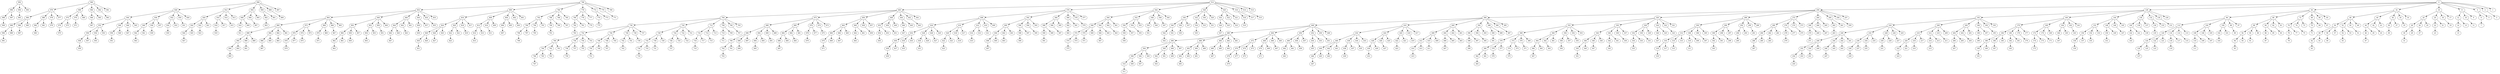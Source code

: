 digraph{
992->996
992->994
992->993
994->995
996->998
996->997
998->999
960->976
960->968
960->964
960->962
960->961
962->963
964->966
964->965
966->967
968->972
968->970
968->969
970->971
972->974
972->973
974->975
976->984
976->980
976->978
976->977
978->979
980->982
980->981
982->983
984->988
984->986
984->985
986->987
988->990
988->989
990->991
896->928
896->912
896->904
896->900
896->898
896->897
898->899
900->902
900->901
902->903
904->908
904->906
904->905
906->907
908->910
908->909
910->911
912->920
912->916
912->914
912->913
914->915
916->918
916->917
918->919
920->924
920->922
920->921
922->923
924->926
924->925
926->927
928->944
928->936
928->932
928->930
928->929
930->931
932->934
932->933
934->935
936->940
936->938
936->937
938->939
940->942
940->941
942->943
944->952
944->948
944->946
944->945
946->947
948->950
948->949
950->951
952->956
952->954
952->953
954->955
956->958
956->957
958->959
768->832
768->800
768->784
768->776
768->772
768->770
768->769
770->771
772->774
772->773
774->775
776->780
776->778
776->777
778->779
780->782
780->781
782->783
784->792
784->788
784->786
784->785
786->787
788->790
788->789
790->791
792->796
792->794
792->793
794->795
796->798
796->797
798->799
800->816
800->808
800->804
800->802
800->801
802->803
804->806
804->805
806->807
808->812
808->810
808->809
810->811
812->814
812->813
814->815
816->824
816->820
816->818
816->817
818->819
820->822
820->821
822->823
824->828
824->826
824->825
826->827
828->830
828->829
830->831
832->864
832->848
832->840
832->836
832->834
832->833
834->835
836->838
836->837
838->839
840->844
840->842
840->841
842->843
844->846
844->845
846->847
848->856
848->852
848->850
848->849
850->851
852->854
852->853
854->855
856->860
856->858
856->857
858->859
860->862
860->861
862->863
864->880
864->872
864->868
864->866
864->865
866->867
868->870
868->869
870->871
872->876
872->874
872->873
874->875
876->878
876->877
878->879
880->888
880->884
880->882
880->881
882->883
884->886
884->885
886->887
888->892
888->890
888->889
890->891
892->894
892->893
894->895
512->640
512->576
512->544
512->528
512->520
512->516
512->514
512->513
514->515
516->518
516->517
518->519
520->524
520->522
520->521
522->523
524->526
524->525
526->527
528->536
528->532
528->530
528->529
530->531
532->534
532->533
534->535
536->540
536->538
536->537
538->539
540->542
540->541
542->543
544->560
544->552
544->548
544->546
544->545
546->547
548->550
548->549
550->551
552->556
552->554
552->553
554->555
556->558
556->557
558->559
560->568
560->564
560->562
560->561
562->563
564->566
564->565
566->567
568->572
568->570
568->569
570->571
572->574
572->573
574->575
576->608
576->592
576->584
576->580
576->578
576->577
578->579
580->582
580->581
582->583
584->588
584->586
584->585
586->587
588->590
588->589
590->591
592->600
592->596
592->594
592->593
594->595
596->598
596->597
598->599
600->604
600->602
600->601
602->603
604->606
604->605
606->607
608->624
608->616
608->612
608->610
608->609
610->611
612->614
612->613
614->615
616->620
616->618
616->617
618->619
620->622
620->621
622->623
624->632
624->628
624->626
624->625
626->627
628->630
628->629
630->631
632->636
632->634
632->633
634->635
636->638
636->637
638->639
640->704
640->672
640->656
640->648
640->644
640->642
640->641
642->643
644->646
644->645
646->647
648->652
648->650
648->649
650->651
652->654
652->653
654->655
656->664
656->660
656->658
656->657
658->659
660->662
660->661
662->663
664->668
664->666
664->665
666->667
668->670
668->669
670->671
672->688
672->680
672->676
672->674
672->673
674->675
676->678
676->677
678->679
680->684
680->682
680->681
682->683
684->686
684->685
686->687
688->696
688->692
688->690
688->689
690->691
692->694
692->693
694->695
696->700
696->698
696->697
698->699
700->702
700->701
702->703
704->736
704->720
704->712
704->708
704->706
704->705
706->707
708->710
708->709
710->711
712->716
712->714
712->713
714->715
716->718
716->717
718->719
720->728
720->724
720->722
720->721
722->723
724->726
724->725
726->727
728->732
728->730
728->729
730->731
732->734
732->733
734->735
736->752
736->744
736->740
736->738
736->737
738->739
740->742
740->741
742->743
744->748
744->746
744->745
746->747
748->750
748->749
750->751
752->760
752->756
752->754
752->753
754->755
756->758
756->757
758->759
760->764
760->762
760->761
762->763
764->766
764->765
766->767
0->256
0->128
0->64
0->32
0->16
0->8
0->4
0->2
0->1
2->3
4->6
4->5
6->7
8->12
8->10
8->9
10->11
12->14
12->13
14->15
16->24
16->20
16->18
16->17
18->19
20->22
20->21
22->23
24->28
24->26
24->25
26->27
28->30
28->29
30->31
32->48
32->40
32->36
32->34
32->33
34->35
36->38
36->37
38->39
40->44
40->42
40->41
42->43
44->46
44->45
46->47
48->56
48->52
48->50
48->49
50->51
52->54
52->53
54->55
56->60
56->58
56->57
58->59
60->62
60->61
62->63
64->96
64->80
64->72
64->68
64->66
64->65
66->67
68->70
68->69
70->71
72->76
72->74
72->73
74->75
76->78
76->77
78->79
80->88
80->84
80->82
80->81
82->83
84->86
84->85
86->87
88->92
88->90
88->89
90->91
92->94
92->93
94->95
96->112
96->104
96->100
96->98
96->97
98->99
100->102
100->101
102->103
104->108
104->106
104->105
106->107
108->110
108->109
110->111
112->120
112->116
112->114
112->113
114->115
116->118
116->117
118->119
120->124
120->122
120->121
122->123
124->126
124->125
126->127
128->192
128->160
128->144
128->136
128->132
128->130
128->129
130->131
132->134
132->133
134->135
136->140
136->138
136->137
138->139
140->142
140->141
142->143
144->152
144->148
144->146
144->145
146->147
148->150
148->149
150->151
152->156
152->154
152->153
154->155
156->158
156->157
158->159
160->176
160->168
160->164
160->162
160->161
162->163
164->166
164->165
166->167
168->172
168->170
168->169
170->171
172->174
172->173
174->175
176->184
176->180
176->178
176->177
178->179
180->182
180->181
182->183
184->188
184->186
184->185
186->187
188->190
188->189
190->191
192->224
192->208
192->200
192->196
192->194
192->193
194->195
196->198
196->197
198->199
200->204
200->202
200->201
202->203
204->206
204->205
206->207
208->216
208->212
208->210
208->209
210->211
212->214
212->213
214->215
216->220
216->218
216->217
218->219
220->222
220->221
222->223
224->240
224->232
224->228
224->226
224->225
226->227
228->230
228->229
230->231
232->236
232->234
232->233
234->235
236->238
236->237
238->239
240->248
240->244
240->242
240->241
242->243
244->246
244->245
246->247
248->252
248->250
248->249
250->251
252->254
252->253
254->255
256->384
256->320
256->288
256->272
256->264
256->260
256->258
256->257
258->259
260->262
260->261
262->263
264->268
264->266
264->265
266->267
268->270
268->269
270->271
272->280
272->276
272->274
272->273
274->275
276->278
276->277
278->279
280->284
280->282
280->281
282->283
284->286
284->285
286->287
288->304
288->296
288->292
288->290
288->289
290->291
292->294
292->293
294->295
296->300
296->298
296->297
298->299
300->302
300->301
302->303
304->312
304->308
304->306
304->305
306->307
308->310
308->309
310->311
312->316
312->314
312->313
314->315
316->318
316->317
318->319
320->352
320->336
320->328
320->324
320->322
320->321
322->323
324->326
324->325
326->327
328->332
328->330
328->329
330->331
332->334
332->333
334->335
336->344
336->340
336->338
336->337
338->339
340->342
340->341
342->343
344->348
344->346
344->345
346->347
348->350
348->349
350->351
352->368
352->360
352->356
352->354
352->353
354->355
356->358
356->357
358->359
360->364
360->362
360->361
362->363
364->366
364->365
366->367
368->376
368->372
368->370
368->369
370->371
372->374
372->373
374->375
376->380
376->378
376->377
378->379
380->382
380->381
382->383
384->448
384->416
384->400
384->392
384->388
384->386
384->385
386->387
388->390
388->389
390->391
392->396
392->394
392->393
394->395
396->398
396->397
398->399
400->408
400->404
400->402
400->401
402->403
404->406
404->405
406->407
408->412
408->410
408->409
410->411
412->414
412->413
414->415
416->432
416->424
416->420
416->418
416->417
418->419
420->422
420->421
422->423
424->428
424->426
424->425
426->427
428->430
428->429
430->431
432->440
432->436
432->434
432->433
434->435
436->438
436->437
438->439
440->444
440->442
440->441
442->443
444->446
444->445
446->447
448->480
448->464
448->456
448->452
448->450
448->449
450->451
452->454
452->453
454->455
456->460
456->458
456->457
458->459
460->462
460->461
462->463
464->472
464->468
464->466
464->465
466->467
468->470
468->469
470->471
472->476
472->474
472->473
474->475
476->478
476->477
478->479
480->496
480->488
480->484
480->482
480->481
482->483
484->486
484->485
486->487
488->492
488->490
488->489
490->491
492->494
492->493
494->495
496->504
496->500
496->498
496->497
498->499
500->502
500->501
502->503
504->508
504->506
504->505
506->507
508->510
508->509
510->511
}